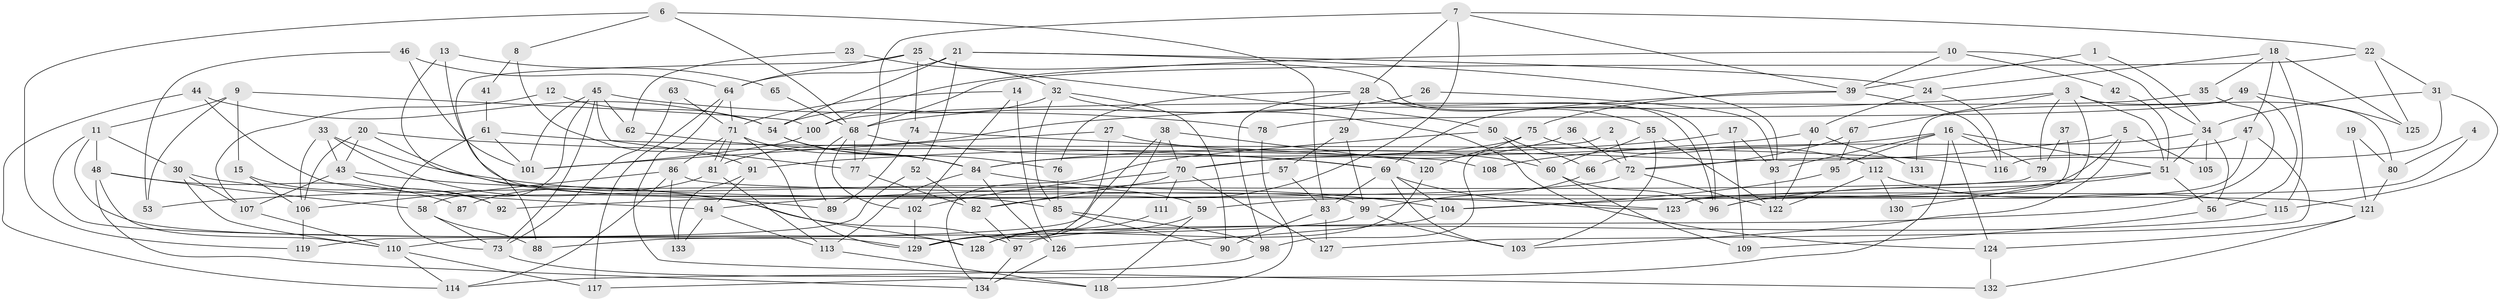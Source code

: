 // coarse degree distribution, {2: 0.13978494623655913, 4: 0.26881720430107525, 5: 0.1935483870967742, 3: 0.23655913978494625, 6: 0.06451612903225806, 9: 0.010752688172043012, 8: 0.03225806451612903, 7: 0.021505376344086023, 12: 0.021505376344086023, 17: 0.010752688172043012}
// Generated by graph-tools (version 1.1) at 2025/54/03/04/25 21:54:13]
// undirected, 134 vertices, 268 edges
graph export_dot {
graph [start="1"]
  node [color=gray90,style=filled];
  1;
  2;
  3;
  4;
  5;
  6;
  7;
  8;
  9;
  10;
  11;
  12;
  13;
  14;
  15;
  16;
  17;
  18;
  19;
  20;
  21;
  22;
  23;
  24;
  25;
  26;
  27;
  28;
  29;
  30;
  31;
  32;
  33;
  34;
  35;
  36;
  37;
  38;
  39;
  40;
  41;
  42;
  43;
  44;
  45;
  46;
  47;
  48;
  49;
  50;
  51;
  52;
  53;
  54;
  55;
  56;
  57;
  58;
  59;
  60;
  61;
  62;
  63;
  64;
  65;
  66;
  67;
  68;
  69;
  70;
  71;
  72;
  73;
  74;
  75;
  76;
  77;
  78;
  79;
  80;
  81;
  82;
  83;
  84;
  85;
  86;
  87;
  88;
  89;
  90;
  91;
  92;
  93;
  94;
  95;
  96;
  97;
  98;
  99;
  100;
  101;
  102;
  103;
  104;
  105;
  106;
  107;
  108;
  109;
  110;
  111;
  112;
  113;
  114;
  115;
  116;
  117;
  118;
  119;
  120;
  121;
  122;
  123;
  124;
  125;
  126;
  127;
  128;
  129;
  130;
  131;
  132;
  133;
  134;
  1 -- 39;
  1 -- 34;
  2 -- 98;
  2 -- 72;
  3 -- 67;
  3 -- 51;
  3 -- 79;
  3 -- 80;
  3 -- 81;
  3 -- 130;
  4 -- 80;
  4 -- 123;
  5 -- 103;
  5 -- 70;
  5 -- 59;
  5 -- 105;
  6 -- 119;
  6 -- 68;
  6 -- 8;
  6 -- 83;
  7 -- 77;
  7 -- 28;
  7 -- 22;
  7 -- 39;
  7 -- 82;
  8 -- 91;
  8 -- 41;
  9 -- 15;
  9 -- 11;
  9 -- 53;
  9 -- 100;
  10 -- 100;
  10 -- 39;
  10 -- 34;
  10 -- 42;
  11 -- 48;
  11 -- 129;
  11 -- 30;
  11 -- 128;
  12 -- 54;
  12 -- 107;
  13 -- 99;
  13 -- 85;
  13 -- 65;
  14 -- 71;
  14 -- 126;
  14 -- 102;
  15 -- 106;
  15 -- 92;
  16 -- 93;
  16 -- 51;
  16 -- 79;
  16 -- 95;
  16 -- 108;
  16 -- 117;
  16 -- 124;
  17 -- 93;
  17 -- 84;
  17 -- 109;
  18 -- 47;
  18 -- 24;
  18 -- 35;
  18 -- 115;
  18 -- 125;
  19 -- 121;
  19 -- 80;
  20 -- 43;
  20 -- 69;
  20 -- 59;
  20 -- 106;
  21 -- 54;
  21 -- 64;
  21 -- 24;
  21 -- 52;
  21 -- 93;
  22 -- 68;
  22 -- 31;
  22 -- 125;
  23 -- 62;
  23 -- 32;
  24 -- 116;
  24 -- 40;
  25 -- 50;
  25 -- 64;
  25 -- 74;
  25 -- 88;
  25 -- 96;
  26 -- 93;
  26 -- 68;
  27 -- 101;
  27 -- 129;
  27 -- 60;
  28 -- 96;
  28 -- 29;
  28 -- 55;
  28 -- 76;
  28 -- 98;
  29 -- 57;
  29 -- 99;
  30 -- 107;
  30 -- 89;
  30 -- 110;
  31 -- 34;
  31 -- 115;
  31 -- 116;
  32 -- 124;
  32 -- 54;
  32 -- 85;
  32 -- 90;
  33 -- 106;
  33 -- 128;
  33 -- 43;
  33 -- 123;
  34 -- 56;
  34 -- 51;
  34 -- 66;
  34 -- 105;
  35 -- 100;
  35 -- 97;
  36 -- 70;
  36 -- 72;
  37 -- 123;
  37 -- 79;
  38 -- 88;
  38 -- 129;
  38 -- 70;
  38 -- 120;
  39 -- 69;
  39 -- 75;
  39 -- 116;
  40 -- 122;
  40 -- 91;
  40 -- 131;
  41 -- 61;
  42 -- 51;
  43 -- 97;
  43 -- 92;
  43 -- 107;
  44 -- 114;
  44 -- 94;
  44 -- 54;
  45 -- 73;
  45 -- 58;
  45 -- 62;
  45 -- 77;
  45 -- 78;
  45 -- 101;
  46 -- 53;
  46 -- 64;
  46 -- 101;
  47 -- 96;
  47 -- 127;
  47 -- 72;
  48 -- 110;
  48 -- 134;
  48 -- 58;
  48 -- 87;
  49 -- 78;
  49 -- 125;
  49 -- 56;
  49 -- 131;
  50 -- 60;
  50 -- 134;
  50 -- 66;
  51 -- 56;
  51 -- 53;
  51 -- 96;
  52 -- 82;
  52 -- 119;
  54 -- 84;
  54 -- 76;
  55 -- 60;
  55 -- 103;
  55 -- 122;
  56 -- 109;
  57 -- 83;
  57 -- 94;
  58 -- 73;
  58 -- 88;
  59 -- 118;
  59 -- 128;
  60 -- 96;
  60 -- 109;
  61 -- 101;
  61 -- 116;
  61 -- 73;
  62 -- 84;
  63 -- 71;
  63 -- 73;
  64 -- 117;
  64 -- 71;
  64 -- 132;
  65 -- 68;
  66 -- 99;
  67 -- 72;
  67 -- 95;
  68 -- 102;
  68 -- 77;
  68 -- 69;
  68 -- 89;
  69 -- 83;
  69 -- 103;
  69 -- 104;
  69 -- 123;
  70 -- 102;
  70 -- 82;
  70 -- 111;
  70 -- 127;
  71 -- 84;
  71 -- 81;
  71 -- 81;
  71 -- 86;
  71 -- 129;
  72 -- 122;
  72 -- 92;
  73 -- 118;
  74 -- 89;
  74 -- 108;
  75 -- 120;
  75 -- 84;
  75 -- 112;
  76 -- 85;
  77 -- 82;
  78 -- 118;
  79 -- 104;
  80 -- 121;
  81 -- 87;
  81 -- 113;
  82 -- 97;
  83 -- 90;
  83 -- 127;
  84 -- 104;
  84 -- 113;
  84 -- 126;
  85 -- 90;
  85 -- 98;
  86 -- 114;
  86 -- 106;
  86 -- 121;
  86 -- 133;
  91 -- 133;
  91 -- 94;
  93 -- 122;
  94 -- 113;
  94 -- 133;
  95 -- 104;
  97 -- 134;
  98 -- 114;
  99 -- 103;
  99 -- 110;
  100 -- 101;
  102 -- 129;
  104 -- 126;
  106 -- 119;
  107 -- 110;
  110 -- 114;
  110 -- 117;
  111 -- 128;
  112 -- 115;
  112 -- 122;
  112 -- 130;
  113 -- 118;
  115 -- 129;
  120 -- 128;
  121 -- 132;
  121 -- 124;
  124 -- 132;
  126 -- 134;
}
